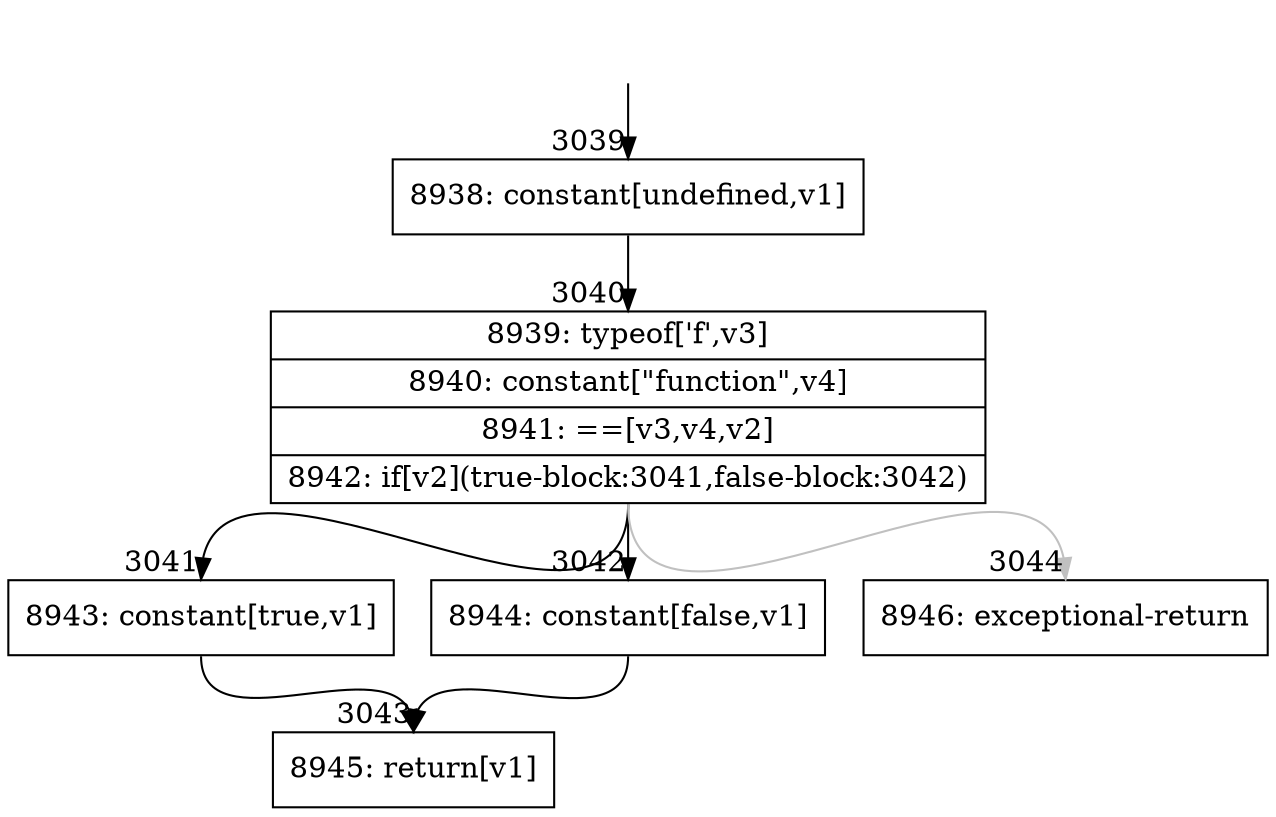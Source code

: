 digraph {
rankdir="TD"
BB_entry331[shape=none,label=""];
BB_entry331 -> BB3039 [tailport=s, headport=n, headlabel="    3039"]
BB3039 [shape=record label="{8938: constant[undefined,v1]}" ] 
BB3039 -> BB3040 [tailport=s, headport=n, headlabel="      3040"]
BB3040 [shape=record label="{8939: typeof['f',v3]|8940: constant[\"function\",v4]|8941: ==[v3,v4,v2]|8942: if[v2](true-block:3041,false-block:3042)}" ] 
BB3040 -> BB3041 [tailport=s, headport=n, headlabel="      3041"]
BB3040 -> BB3042 [tailport=s, headport=n, headlabel="      3042"]
BB3040 -> BB3044 [tailport=s, headport=n, color=gray, headlabel="      3044"]
BB3041 [shape=record label="{8943: constant[true,v1]}" ] 
BB3041 -> BB3043 [tailport=s, headport=n, headlabel="      3043"]
BB3042 [shape=record label="{8944: constant[false,v1]}" ] 
BB3042 -> BB3043 [tailport=s, headport=n]
BB3043 [shape=record label="{8945: return[v1]}" ] 
BB3044 [shape=record label="{8946: exceptional-return}" ] 
//#$~ 3511
}
